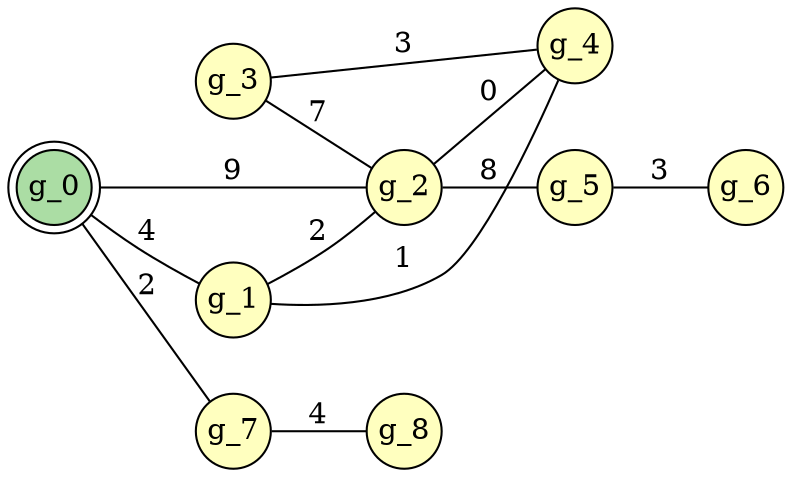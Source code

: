 graph G {

        rankdir = LR;

        node [shape = doublecircle, fixedsize = true, style = filled, colorscheme = spectral5, fillcolor = 4] g_0
        node [shape = circle, fixedsize = true, style = filled, colorscheme = spectral5, fillcolor = 3] g_1 g_2 g_3 g_4 g_5 g_6 g_7 g_8 

        g_0 -- g_1 [label = 4, weight = 4]
        g_0 -- g_2 [label = 9, weight = 9]
        g_0 -- g_7 [label = 2, weight = 2]

        g_1 -- g_2 [label = 2, weight = 2]
        g_1 -- g_4 [label = 1, weight = 1]

        g_2 -- g_4 [label = 0, weight = 0]
        g_2 -- g_5 [label = 8, weight = 8]
        
        g_3 -- g_2 [label = 7, weight = 7]
        g_3 -- g_4 [label = 3, weight = 3]

        g_5 -- g_6 [label = 3, weight = 3]

        g_7 -- g_8 [label = 4, weight = 4]
}
